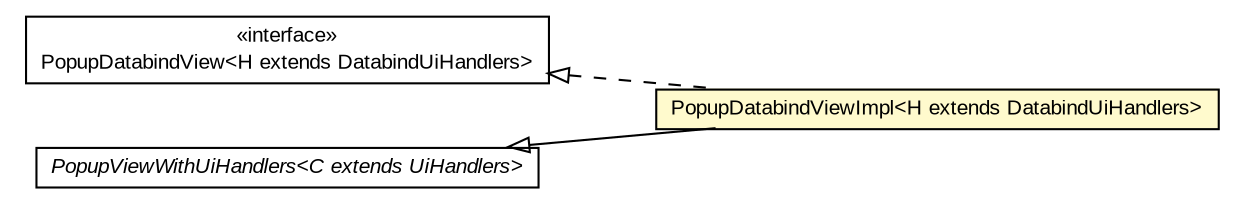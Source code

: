 #!/usr/local/bin/dot
#
# Class diagram 
# Generated by UMLGraph version R5_6-24-gf6e263 (http://www.umlgraph.org/)
#

digraph G {
	edge [fontname="arial",fontsize=10,labelfontname="arial",labelfontsize=10];
	node [fontname="arial",fontsize=10,shape=plaintext];
	nodesep=0.25;
	ranksep=0.5;
	rankdir=LR;
	// org.turbogwt.ext.gwtp.databind.PopupDatabindViewImpl<H extends org.turbogwt.ext.gwtp.databind.DatabindUiHandlers>
	c54 [label=<<table title="org.turbogwt.ext.gwtp.databind.PopupDatabindViewImpl" border="0" cellborder="1" cellspacing="0" cellpadding="2" port="p" bgcolor="lemonChiffon" href="./PopupDatabindViewImpl.html">
		<tr><td><table border="0" cellspacing="0" cellpadding="1">
<tr><td align="center" balign="center"> PopupDatabindViewImpl&lt;H extends DatabindUiHandlers&gt; </td></tr>
		</table></td></tr>
		</table>>, URL="./PopupDatabindViewImpl.html", fontname="arial", fontcolor="black", fontsize=10.0];
	// org.turbogwt.ext.gwtp.databind.PopupDatabindView<H extends org.turbogwt.ext.gwtp.databind.DatabindUiHandlers>
	c55 [label=<<table title="org.turbogwt.ext.gwtp.databind.PopupDatabindView" border="0" cellborder="1" cellspacing="0" cellpadding="2" port="p" href="./PopupDatabindView.html">
		<tr><td><table border="0" cellspacing="0" cellpadding="1">
<tr><td align="center" balign="center"> &#171;interface&#187; </td></tr>
<tr><td align="center" balign="center"> PopupDatabindView&lt;H extends DatabindUiHandlers&gt; </td></tr>
		</table></td></tr>
		</table>>, URL="./PopupDatabindView.html", fontname="arial", fontcolor="black", fontsize=10.0];
	//org.turbogwt.ext.gwtp.databind.PopupDatabindViewImpl<H extends org.turbogwt.ext.gwtp.databind.DatabindUiHandlers> extends com.gwtplatform.mvp.client.PopupViewWithUiHandlers<H>
	c59:p -> c54:p [dir=back,arrowtail=empty];
	//org.turbogwt.ext.gwtp.databind.PopupDatabindViewImpl<H extends org.turbogwt.ext.gwtp.databind.DatabindUiHandlers> implements org.turbogwt.ext.gwtp.databind.PopupDatabindView<H extends org.turbogwt.ext.gwtp.databind.DatabindUiHandlers>
	c55:p -> c54:p [dir=back,arrowtail=empty,style=dashed];
	// com.gwtplatform.mvp.client.PopupViewWithUiHandlers<C extends com.gwtplatform.mvp.client.UiHandlers>
	c59 [label=<<table title="com.gwtplatform.mvp.client.PopupViewWithUiHandlers" border="0" cellborder="1" cellspacing="0" cellpadding="2" port="p">
		<tr><td><table border="0" cellspacing="0" cellpadding="1">
<tr><td align="center" balign="center"><font face="arial italic"> PopupViewWithUiHandlers&lt;C extends UiHandlers&gt; </font></td></tr>
		</table></td></tr>
		</table>>, URL="null", fontname="arial", fontcolor="black", fontsize=10.0];
}

